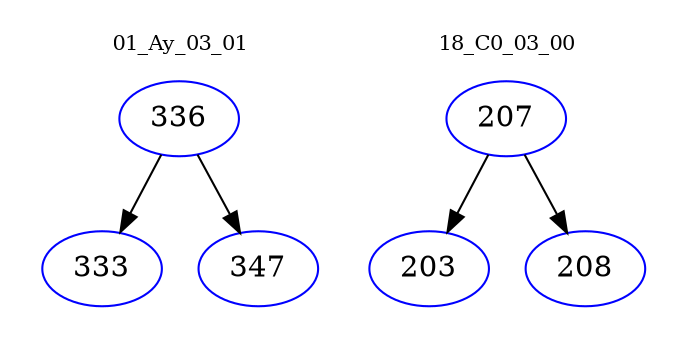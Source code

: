 digraph{
subgraph cluster_0 {
color = white
label = "01_Ay_03_01";
fontsize=10;
T0_336 [label="336", color="blue"]
T0_336 -> T0_333 [color="black"]
T0_333 [label="333", color="blue"]
T0_336 -> T0_347 [color="black"]
T0_347 [label="347", color="blue"]
}
subgraph cluster_1 {
color = white
label = "18_C0_03_00";
fontsize=10;
T1_207 [label="207", color="blue"]
T1_207 -> T1_203 [color="black"]
T1_203 [label="203", color="blue"]
T1_207 -> T1_208 [color="black"]
T1_208 [label="208", color="blue"]
}
}
